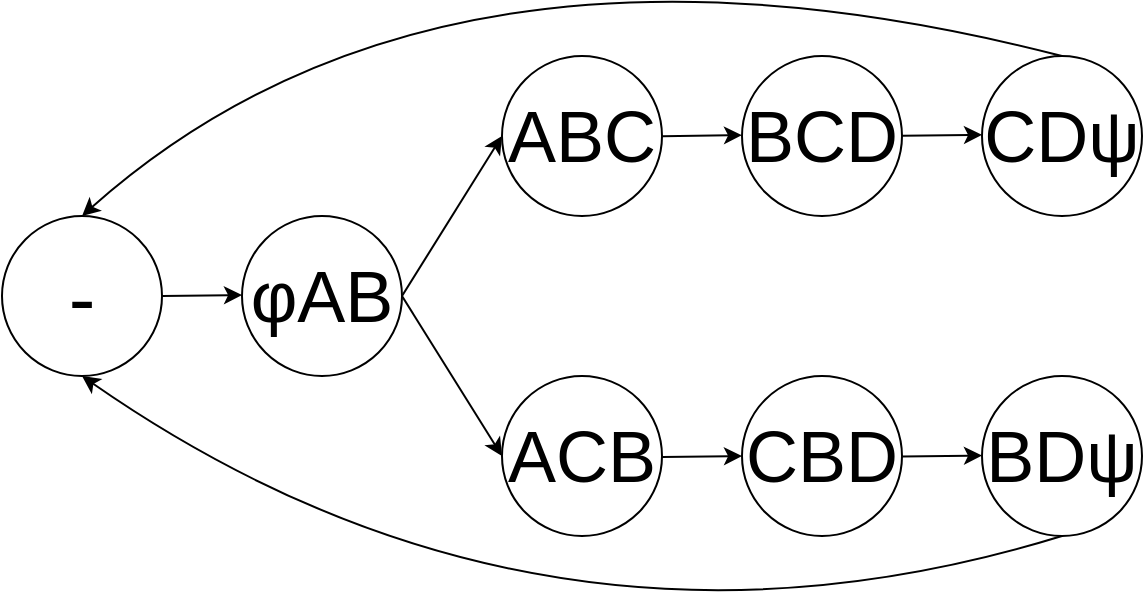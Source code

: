 <mxfile version="24.0.2" type="github">
  <diagram name="Seite-1" id="IBqcnsN6eLZTh5Qhn7dX">
    <mxGraphModel dx="1434" dy="782" grid="1" gridSize="10" guides="1" tooltips="1" connect="1" arrows="1" fold="1" page="1" pageScale="1" pageWidth="1169" pageHeight="827" math="0" shadow="0">
      <root>
        <mxCell id="0" />
        <mxCell id="1" parent="0" />
        <mxCell id="aK3b99Qzdh7lHUsJJeN6-3" value="ABC" style="ellipse;whiteSpace=wrap;html=1;aspect=fixed;fontSize=36;" parent="1" vertex="1">
          <mxGeometry x="480" y="80" width="80" height="80" as="geometry" />
        </mxCell>
        <mxCell id="aK3b99Qzdh7lHUsJJeN6-4" value="φAB" style="ellipse;whiteSpace=wrap;html=1;aspect=fixed;fontSize=36;" parent="1" vertex="1">
          <mxGeometry x="350" y="160" width="80" height="80" as="geometry" />
        </mxCell>
        <mxCell id="aK3b99Qzdh7lHUsJJeN6-6" value="" style="endArrow=classic;html=1;rounded=0;curved=1;entryX=0;entryY=0.5;entryDx=0;entryDy=0;exitX=1;exitY=0.5;exitDx=0;exitDy=0;fontSize=36;" parent="1" source="aK3b99Qzdh7lHUsJJeN6-4" target="aK3b99Qzdh7lHUsJJeN6-3" edge="1">
          <mxGeometry width="50" height="50" relative="1" as="geometry">
            <mxPoint x="400" y="200" as="sourcePoint" />
            <mxPoint x="470" y="210" as="targetPoint" />
          </mxGeometry>
        </mxCell>
        <mxCell id="aK3b99Qzdh7lHUsJJeN6-8" value="BDψ" style="ellipse;whiteSpace=wrap;html=1;aspect=fixed;fontSize=36;" parent="1" vertex="1">
          <mxGeometry x="720" y="240" width="80" height="80" as="geometry" />
        </mxCell>
        <mxCell id="aK3b99Qzdh7lHUsJJeN6-10" value="ACB" style="ellipse;whiteSpace=wrap;html=1;aspect=fixed;fontSize=36;" parent="1" vertex="1">
          <mxGeometry x="480" y="240" width="80" height="80" as="geometry" />
        </mxCell>
        <mxCell id="aK3b99Qzdh7lHUsJJeN6-16" value="CDψ" style="ellipse;whiteSpace=wrap;html=1;aspect=fixed;fontSize=36;" parent="1" vertex="1">
          <mxGeometry x="720" y="80" width="80" height="80" as="geometry" />
        </mxCell>
        <mxCell id="aK3b99Qzdh7lHUsJJeN6-20" value="" style="endArrow=classic;html=1;rounded=0;curved=1;entryX=0;entryY=0.5;entryDx=0;entryDy=0;exitX=1;exitY=0.5;exitDx=0;exitDy=0;" parent="1" source="aK3b99Qzdh7lHUsJJeN6-1" edge="1">
          <mxGeometry width="50" height="50" relative="1" as="geometry">
            <mxPoint x="270" y="199.5" as="sourcePoint" />
            <mxPoint x="350" y="199.5" as="targetPoint" />
          </mxGeometry>
        </mxCell>
        <mxCell id="aK3b99Qzdh7lHUsJJeN6-24" value="" style="endArrow=classic;html=1;rounded=0;curved=1;entryX=0;entryY=0.5;entryDx=0;entryDy=0;exitX=1;exitY=0.5;exitDx=0;exitDy=0;fontSize=36;" parent="1" source="aK3b99Qzdh7lHUsJJeN6-4" target="aK3b99Qzdh7lHUsJJeN6-10" edge="1">
          <mxGeometry width="50" height="50" relative="1" as="geometry">
            <mxPoint x="410" y="210" as="sourcePoint" />
            <mxPoint x="490" y="170" as="targetPoint" />
          </mxGeometry>
        </mxCell>
        <mxCell id="aK3b99Qzdh7lHUsJJeN6-28" value="" style="endArrow=classic;html=1;rounded=0;curved=1;entryX=0;entryY=0.5;entryDx=0;entryDy=0;exitX=1;exitY=0.5;exitDx=0;exitDy=0;" parent="1" target="aK3b99Qzdh7lHUsJJeN6-1" edge="1">
          <mxGeometry width="50" height="50" relative="1" as="geometry">
            <mxPoint x="270" y="199.5" as="sourcePoint" />
            <mxPoint x="350" y="199.5" as="targetPoint" />
          </mxGeometry>
        </mxCell>
        <mxCell id="aK3b99Qzdh7lHUsJJeN6-1" value="-" style="ellipse;whiteSpace=wrap;html=1;aspect=fixed;fontSize=40;" parent="1" vertex="1">
          <mxGeometry x="230" y="160" width="80" height="80" as="geometry" />
        </mxCell>
        <mxCell id="aK3b99Qzdh7lHUsJJeN6-29" value="BCD" style="ellipse;whiteSpace=wrap;html=1;aspect=fixed;fontSize=36;" parent="1" vertex="1">
          <mxGeometry x="600" y="80" width="80" height="80" as="geometry" />
        </mxCell>
        <mxCell id="aK3b99Qzdh7lHUsJJeN6-30" value="CBD" style="ellipse;whiteSpace=wrap;html=1;aspect=fixed;fontSize=36;" parent="1" vertex="1">
          <mxGeometry x="600" y="240" width="80" height="80" as="geometry" />
        </mxCell>
        <mxCell id="aK3b99Qzdh7lHUsJJeN6-31" value="" style="endArrow=classic;html=1;rounded=0;curved=1;entryX=0;entryY=0.5;entryDx=0;entryDy=0;exitX=1;exitY=0.5;exitDx=0;exitDy=0;fontSize=36;" parent="1" edge="1">
          <mxGeometry width="50" height="50" relative="1" as="geometry">
            <mxPoint x="560" y="120.08" as="sourcePoint" />
            <mxPoint x="600" y="119.58" as="targetPoint" />
          </mxGeometry>
        </mxCell>
        <mxCell id="aK3b99Qzdh7lHUsJJeN6-32" value="" style="endArrow=classic;html=1;rounded=0;curved=1;entryX=0;entryY=0.5;entryDx=0;entryDy=0;exitX=1;exitY=0.5;exitDx=0;exitDy=0;fontSize=36;" parent="1" edge="1">
          <mxGeometry width="50" height="50" relative="1" as="geometry">
            <mxPoint x="560" y="280.5" as="sourcePoint" />
            <mxPoint x="600" y="280" as="targetPoint" />
          </mxGeometry>
        </mxCell>
        <mxCell id="aK3b99Qzdh7lHUsJJeN6-35" value="" style="endArrow=classic;html=1;rounded=0;curved=1;entryX=0;entryY=0.5;entryDx=0;entryDy=0;exitX=1;exitY=0.5;exitDx=0;exitDy=0;fontSize=36;" parent="1" edge="1">
          <mxGeometry width="50" height="50" relative="1" as="geometry">
            <mxPoint x="680" y="119.87" as="sourcePoint" />
            <mxPoint x="720" y="119.37" as="targetPoint" />
          </mxGeometry>
        </mxCell>
        <mxCell id="aK3b99Qzdh7lHUsJJeN6-36" value="" style="endArrow=classic;html=1;rounded=0;curved=1;entryX=0;entryY=0.5;entryDx=0;entryDy=0;exitX=1;exitY=0.5;exitDx=0;exitDy=0;fontSize=36;" parent="1" edge="1">
          <mxGeometry width="50" height="50" relative="1" as="geometry">
            <mxPoint x="680" y="280.29" as="sourcePoint" />
            <mxPoint x="720" y="279.79" as="targetPoint" />
          </mxGeometry>
        </mxCell>
        <mxCell id="aK3b99Qzdh7lHUsJJeN6-39" value="" style="endArrow=classic;html=1;rounded=0;curved=1;exitX=0.5;exitY=1;exitDx=0;exitDy=0;entryX=0.5;entryY=1;entryDx=0;entryDy=0;" parent="1" source="aK3b99Qzdh7lHUsJJeN6-8" target="aK3b99Qzdh7lHUsJJeN6-1" edge="1">
          <mxGeometry width="50" height="50" relative="1" as="geometry">
            <mxPoint x="920" y="240.0" as="sourcePoint" />
            <mxPoint x="600" y="230" as="targetPoint" />
            <Array as="points">
              <mxPoint x="500" y="400" />
            </Array>
          </mxGeometry>
        </mxCell>
        <mxCell id="aK3b99Qzdh7lHUsJJeN6-40" value="" style="endArrow=classic;html=1;rounded=0;curved=1;exitX=0.5;exitY=0;exitDx=0;exitDy=0;entryX=0.5;entryY=0;entryDx=0;entryDy=0;" parent="1" source="aK3b99Qzdh7lHUsJJeN6-16" target="aK3b99Qzdh7lHUsJJeN6-1" edge="1">
          <mxGeometry width="50" height="50" relative="1" as="geometry">
            <mxPoint x="560" y="230" as="sourcePoint" />
            <mxPoint x="600" y="230" as="targetPoint" />
            <Array as="points">
              <mxPoint x="450" />
            </Array>
          </mxGeometry>
        </mxCell>
      </root>
    </mxGraphModel>
  </diagram>
</mxfile>
